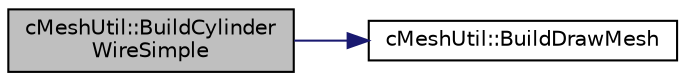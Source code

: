 digraph "cMeshUtil::BuildCylinderWireSimple"
{
 // LATEX_PDF_SIZE
  edge [fontname="Helvetica",fontsize="10",labelfontname="Helvetica",labelfontsize="10"];
  node [fontname="Helvetica",fontsize="10",shape=record];
  rankdir="LR";
  Node1 [label="cMeshUtil::BuildCylinder\lWireSimple",height=0.2,width=0.4,color="black", fillcolor="grey75", style="filled", fontcolor="black",tooltip=" "];
  Node1 -> Node2 [color="midnightblue",fontsize="10",style="solid",fontname="Helvetica"];
  Node2 [label="cMeshUtil::BuildDrawMesh",height=0.2,width=0.4,color="black", fillcolor="white", style="filled",URL="$classc_mesh_util.html#a99c580def2bd11bea53600a2467f5c91",tooltip=" "];
}
